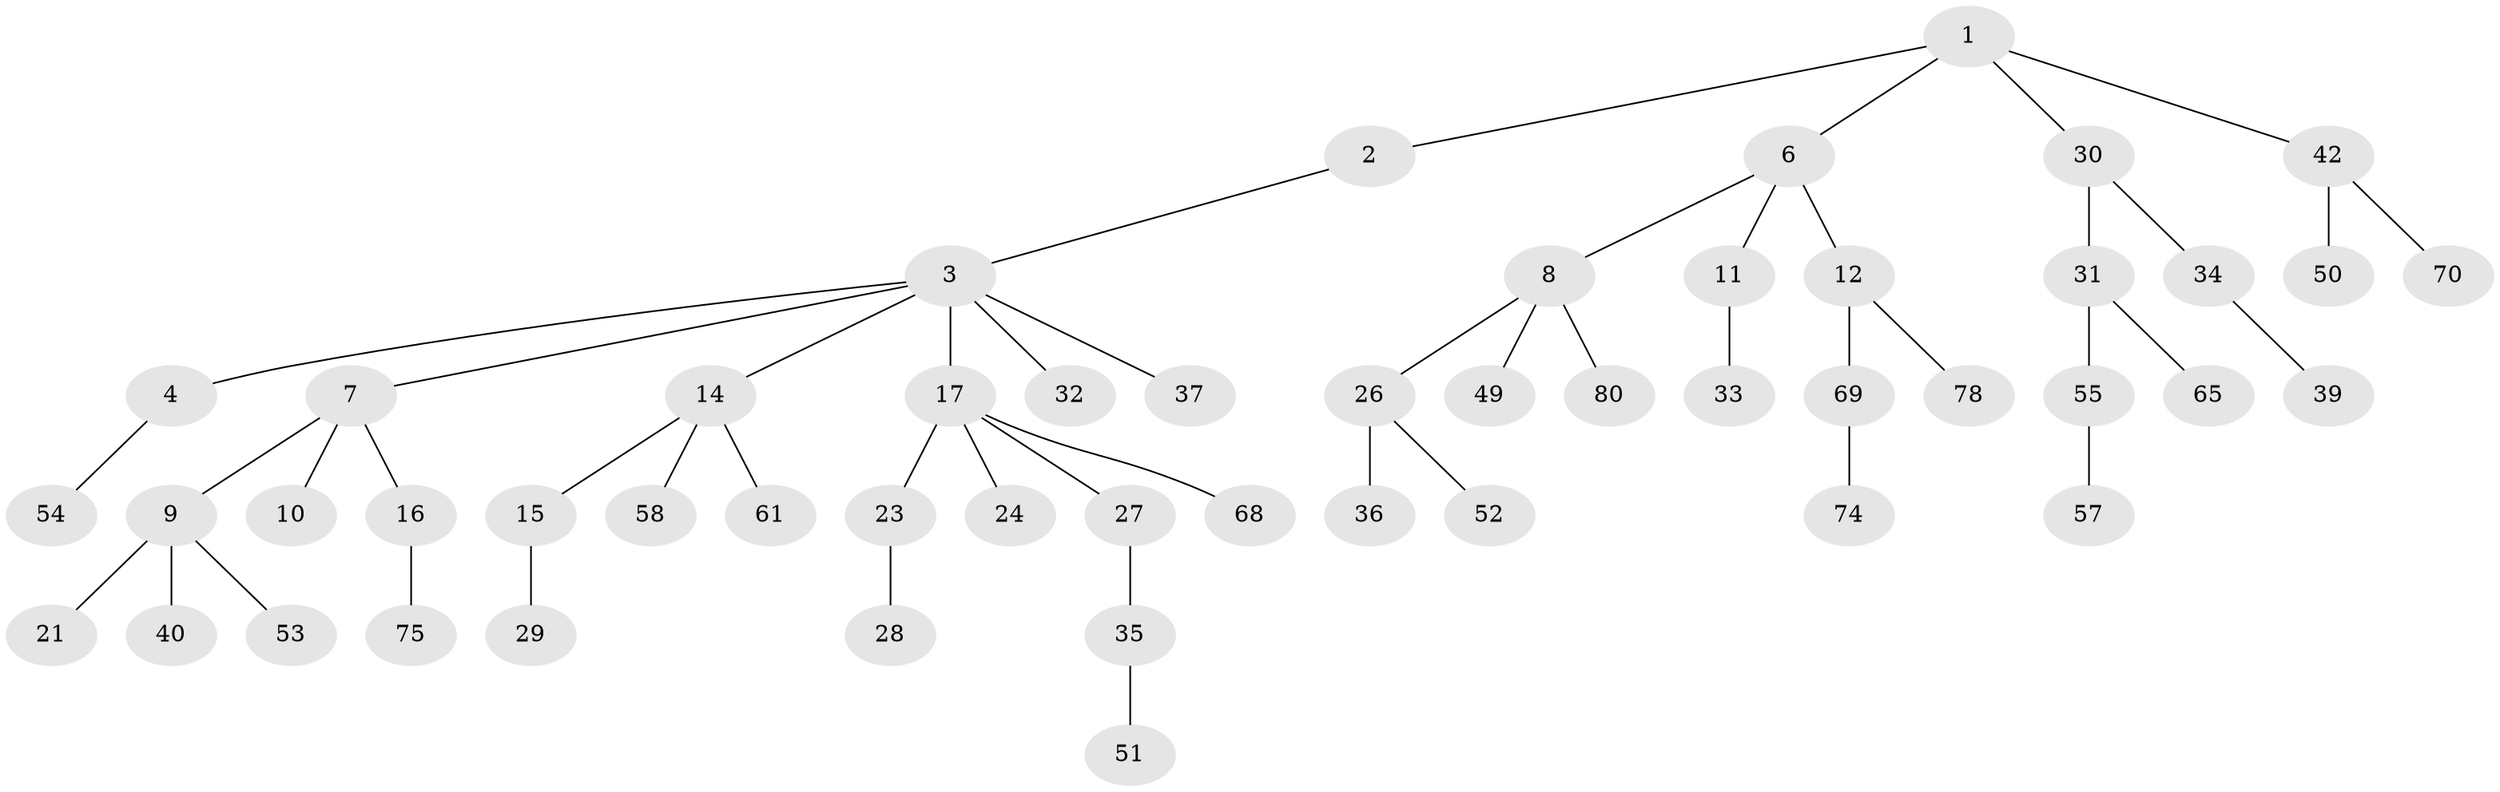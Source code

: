 // original degree distribution, {4: 0.04938271604938271, 3: 0.12345679012345678, 6: 0.024691358024691357, 5: 0.04938271604938271, 2: 0.25925925925925924, 1: 0.49382716049382713}
// Generated by graph-tools (version 1.1) at 2025/11/02/27/25 16:11:29]
// undirected, 51 vertices, 50 edges
graph export_dot {
graph [start="1"]
  node [color=gray90,style=filled];
  1;
  2 [super="+47"];
  3 [super="+5"];
  4 [super="+18"];
  6 [super="+22"];
  7 [super="+73"];
  8 [super="+20"];
  9 [super="+59"];
  10;
  11 [super="+13"];
  12 [super="+19"];
  14 [super="+56"];
  15 [super="+67"];
  16 [super="+71"];
  17 [super="+45"];
  21 [super="+81"];
  23 [super="+25"];
  24;
  26 [super="+43"];
  27;
  28;
  29;
  30 [super="+38"];
  31 [super="+41"];
  32 [super="+44"];
  33 [super="+46"];
  34 [super="+48"];
  35 [super="+72"];
  36 [super="+60"];
  37;
  39 [super="+63"];
  40;
  42 [super="+62"];
  49;
  50 [super="+79"];
  51;
  52;
  53 [super="+64"];
  54 [super="+66"];
  55;
  57 [super="+76"];
  58;
  61;
  65;
  68;
  69 [super="+77"];
  70;
  74;
  75;
  78;
  80;
  1 -- 2;
  1 -- 6;
  1 -- 30;
  1 -- 42;
  2 -- 3;
  3 -- 4;
  3 -- 7;
  3 -- 14;
  3 -- 32;
  3 -- 17;
  3 -- 37;
  4 -- 54;
  6 -- 8;
  6 -- 11;
  6 -- 12;
  7 -- 9;
  7 -- 10;
  7 -- 16;
  8 -- 49;
  8 -- 26;
  8 -- 80;
  9 -- 21;
  9 -- 40;
  9 -- 53;
  11 -- 33;
  12 -- 69;
  12 -- 78;
  14 -- 15;
  14 -- 58;
  14 -- 61;
  15 -- 29;
  16 -- 75;
  17 -- 23;
  17 -- 24;
  17 -- 27;
  17 -- 68;
  23 -- 28;
  26 -- 36;
  26 -- 52;
  27 -- 35;
  30 -- 31;
  30 -- 34;
  31 -- 65;
  31 -- 55;
  34 -- 39;
  35 -- 51;
  42 -- 50;
  42 -- 70;
  55 -- 57;
  69 -- 74;
}
